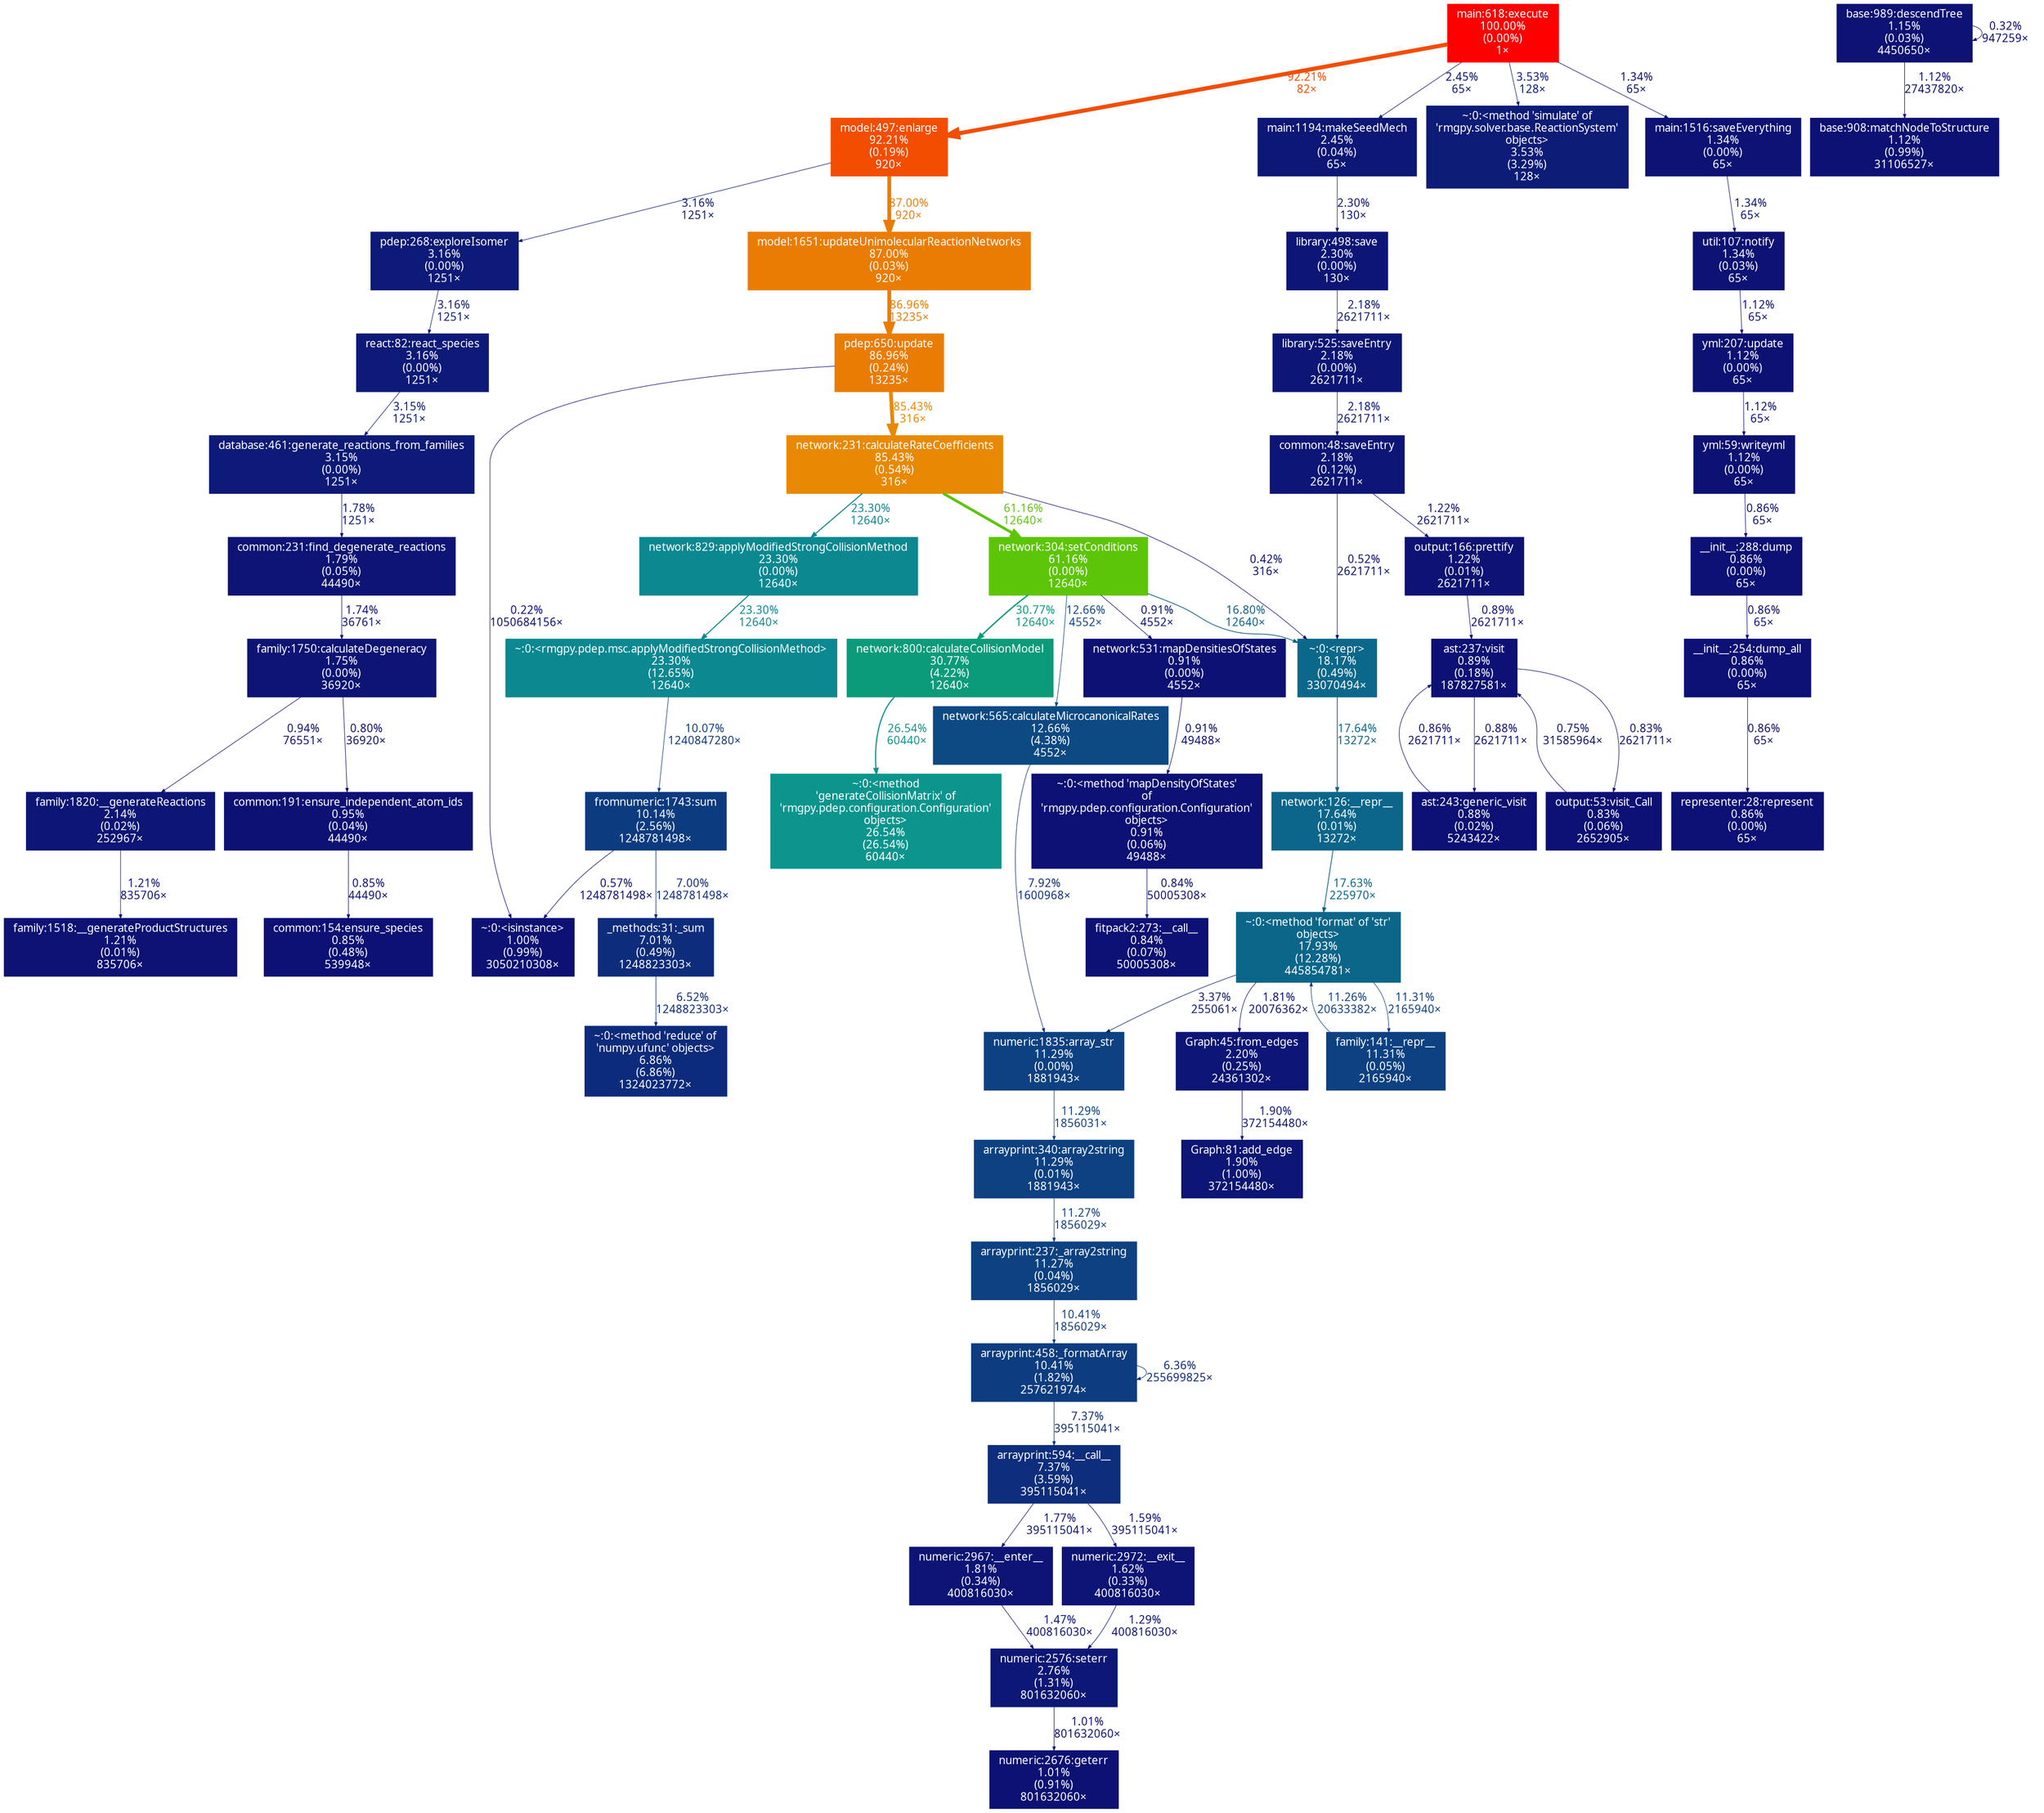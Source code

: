 digraph {
	graph [fontname=ArialMT, nodesep=0.125, ranksep=0.25];
	node [fontcolor=white, fontname=ArialMT, height=0, shape=box, style=filled, width=0];
	edge [fontname=ArialMT];
	37 [color="#eb7c03", fontcolor="#ffffff", fontsize="10.00", label="pdep:650:update\n86.96%\n(0.24%)\n13235×"];
	37 -> 1430 [arrowsize="0.35", color="#0d0e73", fontcolor="#0d0e73", fontsize="10.00", label="0.22%\n1050684156×", labeldistance="0.50", penwidth="0.50"];
	37 -> 2001 [arrowsize="0.92", color="#e98903", fontcolor="#e98903", fontsize="10.00", label="85.43%\n316×", labeldistance="3.42", penwidth="3.42"];
	272 [color="#ff0000", fontcolor="#ffffff", fontsize="10.00", label="main:618:execute\n100.00%\n(0.00%)\n1×"];
	272 -> 970 [arrowsize="0.96", color="#f34d02", fontcolor="#f34d02", fontsize="10.00", label="92.21%\n82×", labeldistance="3.69", penwidth="3.69"];
	272 -> 1292 [arrowsize="0.35", color="#0d1c77", fontcolor="#0d1c77", fontsize="10.00", label="3.53%\n128×", labeldistance="0.50", penwidth="0.50"];
	272 -> 1805 [arrowsize="0.35", color="#0d1274", fontcolor="#0d1274", fontsize="10.00", label="1.34%\n65×", labeldistance="0.50", penwidth="0.50"];
	272 -> 2409 [arrowsize="0.35", color="#0d1776", fontcolor="#0d1776", fontsize="10.00", label="2.45%\n65×", labeldistance="0.50", penwidth="0.50"];
	365 [color="#5dc508", fontcolor="#ffffff", fontsize="10.00", label="network:304:setConditions\n61.16%\n(0.00%)\n12640×"];
	365 -> 806 [arrowsize="0.35", color="#0d1174", fontcolor="#0d1174", fontsize="10.00", label="0.91%\n4552×", labeldistance="0.50", penwidth="0.50"];
	365 -> 1224 [arrowsize="0.36", color="#0d4983", fontcolor="#0d4983", fontsize="10.00", label="12.66%\n4552×", labeldistance="0.51", penwidth="0.51"];
	365 -> 2116 [arrowsize="0.55", color="#0c9b7a", fontcolor="#0c9b7a", fontsize="10.00", label="30.77%\n12640×", labeldistance="1.23", penwidth="1.23"];
	365 -> 2121 [arrowsize="0.41", color="#0c6089", fontcolor="#0c6089", fontsize="10.00", label="16.80%\n12640×", labeldistance="0.67", penwidth="0.67"];
	376 [color="#0d1575", fontcolor="#ffffff", fontsize="10.00", label="Graph:81:add_edge\n1.90%\n(1.00%)\n372154480×"];
	384 [color="#0d3d80", fontcolor="#ffffff", fontsize="10.00", label="arrayprint:458:_formatArray\n10.41%\n(1.82%)\n257621974×"];
	384 -> 384 [arrowsize="0.35", color="#0d297b", fontcolor="#0d297b", fontsize="10.00", label="6.36%\n255699825×", labeldistance="0.50", penwidth="0.50"];
	384 -> 1344 [arrowsize="0.35", color="#0d2e7c", fontcolor="#0d2e7c", fontsize="10.00", label="7.37%\n395115041×", labeldistance="0.50", penwidth="0.50"];
	424 [color="#0d1a77", fontcolor="#ffffff", fontsize="10.00", label="database:461:generate_reactions_from_families\n3.15%\n(0.00%)\n1251×"];
	424 -> 1880 [arrowsize="0.35", color="#0d1475", fontcolor="#0d1475", fontsize="10.00", label="1.78%\n1251×", labeldistance="0.50", penwidth="0.50"];
	656 [color="#0d1274", fontcolor="#ffffff", fontsize="10.00", label="util:107:notify\n1.34%\n(0.03%)\n65×"];
	656 -> 2348 [arrowsize="0.35", color="#0d1174", fontcolor="#0d1174", fontsize="10.00", label="1.12%\n65×", labeldistance="0.50", penwidth="0.50"];
	698 [color="#0d1074", fontcolor="#ffffff", fontsize="10.00", label="fitpack2:273:__call__\n0.84%\n(0.07%)\n50005308×"];
	727 [color="#0d1676", fontcolor="#ffffff", fontsize="10.00", label="common:48:saveEntry\n2.18%\n(0.12%)\n2621711×"];
	727 -> 1041 [arrowsize="0.35", color="#0d1274", fontcolor="#0d1274", fontsize="10.00", label="1.22%\n2621711×", labeldistance="0.50", penwidth="0.50"];
	727 -> 2121 [arrowsize="0.35", color="#0d0f73", fontcolor="#0d0f73", fontsize="10.00", label="0.52%\n2621711×", labeldistance="0.50", penwidth="0.50"];
	758 [color="#0c8891", fontcolor="#ffffff", fontsize="10.00", label="network:829:applyModifiedStrongCollisionMethod\n23.30%\n(0.00%)\n12640×"];
	758 -> 2279 [arrowsize="0.48", color="#0c8891", fontcolor="#0c8891", fontsize="10.00", label="23.30%\n12640×", labeldistance="0.93", penwidth="0.93"];
	767 [color="#0d1074", fontcolor="#ffffff", fontsize="10.00", label="~:0:<method 'mapDensityOfStates'\nof\n'rmgpy.pdep.configuration.Configuration'\nobjects>\n0.91%\n(0.06%)\n49488×"];
	767 -> 698 [arrowsize="0.35", color="#0d1074", fontcolor="#0d1074", fontsize="10.00", label="0.84%\n50005308×", labeldistance="0.50", penwidth="0.50"];
	783 [color="#0d1174", fontcolor="#ffffff", fontsize="10.00", label="common:191:ensure_independent_atom_ids\n0.95%\n(0.04%)\n44490×"];
	783 -> 1657 [arrowsize="0.35", color="#0d1074", fontcolor="#0d1074", fontsize="10.00", label="0.85%\n44490×", labeldistance="0.50", penwidth="0.50"];
	784 [color="#0d1475", fontcolor="#ffffff", fontsize="10.00", label="family:1750:calculateDegeneracy\n1.75%\n(0.00%)\n36920×"];
	784 -> 783 [arrowsize="0.35", color="#0d1074", fontcolor="#0d1074", fontsize="10.00", label="0.80%\n36920×", labeldistance="0.50", penwidth="0.50"];
	784 -> 1670 [arrowsize="0.35", color="#0d1174", fontcolor="#0d1174", fontsize="10.00", label="0.94%\n76551×", labeldistance="0.50", penwidth="0.50"];
	797 [color="#0d1074", fontcolor="#ffffff", fontsize="10.00", label="__init__:254:dump_all\n0.86%\n(0.00%)\n65×"];
	797 -> 3237 [arrowsize="0.35", color="#0d1074", fontcolor="#0d1074", fontsize="10.00", label="0.86%\n65×", labeldistance="0.50", penwidth="0.50"];
	806 [color="#0d1174", fontcolor="#ffffff", fontsize="10.00", label="network:531:mapDensitiesOfStates\n0.91%\n(0.00%)\n4552×"];
	806 -> 767 [arrowsize="0.35", color="#0d1074", fontcolor="#0d1074", fontsize="10.00", label="0.91%\n49488×", labeldistance="0.50", penwidth="0.50"];
	922 [color="#0d1074", fontcolor="#ffffff", fontsize="10.00", label="__init__:288:dump\n0.86%\n(0.00%)\n65×"];
	922 -> 797 [arrowsize="0.35", color="#0d1074", fontcolor="#0d1074", fontsize="10.00", label="0.86%\n65×", labeldistance="0.50", penwidth="0.50"];
	970 [color="#f34d02", fontcolor="#ffffff", fontsize="10.00", label="model:497:enlarge\n92.21%\n(0.19%)\n920×"];
	970 -> 1707 [arrowsize="0.93", color="#eb7c03", fontcolor="#eb7c03", fontsize="10.00", label="87.00%\n920×", labeldistance="3.48", penwidth="3.48"];
	970 -> 2836 [arrowsize="0.35", color="#0d1a77", fontcolor="#0d1a77", fontsize="10.00", label="3.16%\n1251×", labeldistance="0.50", penwidth="0.50"];
	1040 [color="#0d1676", fontcolor="#ffffff", fontsize="10.00", label="library:498:save\n2.30%\n(0.00%)\n130×"];
	1040 -> 4353 [arrowsize="0.35", color="#0d1676", fontcolor="#0d1676", fontsize="10.00", label="2.18%\n2621711×", labeldistance="0.50", penwidth="0.50"];
	1041 [color="#0d1274", fontcolor="#ffffff", fontsize="10.00", label="output:166:prettify\n1.22%\n(0.01%)\n2621711×"];
	1041 -> 2179 [arrowsize="0.35", color="#0d1074", fontcolor="#0d1074", fontsize="10.00", label="0.89%\n2621711×", labeldistance="0.50", penwidth="0.50"];
	1224 [color="#0d4983", fontcolor="#ffffff", fontsize="10.00", label="network:565:calculateMicrocanonicalRates\n12.66%\n(4.38%)\n4552×"];
	1224 -> 3712 [arrowsize="0.35", color="#0d307d", fontcolor="#0d307d", fontsize="10.00", label="7.92%\n1600968×", labeldistance="0.50", penwidth="0.50"];
	1236 [color="#0d1174", fontcolor="#ffffff", fontsize="10.00", label="base:908:matchNodeToStructure\n1.12%\n(0.99%)\n31106527×"];
	1292 [color="#0d1c77", fontcolor="#ffffff", fontsize="10.00", label="~:0:<method 'simulate' of\n'rmgpy.solver.base.ReactionSystem'\nobjects>\n3.53%\n(3.29%)\n128×"];
	1342 [color="#0d1475", fontcolor="#ffffff", fontsize="10.00", label="numeric:2967:__enter__\n1.81%\n(0.34%)\n400816030×"];
	1342 -> 2702 [arrowsize="0.35", color="#0d1375", fontcolor="#0d1375", fontsize="10.00", label="1.47%\n400816030×", labeldistance="0.50", penwidth="0.50"];
	1344 [color="#0d2e7c", fontcolor="#ffffff", fontsize="10.00", label="arrayprint:594:__call__\n7.37%\n(3.59%)\n395115041×"];
	1344 -> 1342 [arrowsize="0.35", color="#0d1475", fontcolor="#0d1475", fontsize="10.00", label="1.77%\n395115041×", labeldistance="0.50", penwidth="0.50"];
	1344 -> 2026 [arrowsize="0.35", color="#0d1375", fontcolor="#0d1375", fontsize="10.00", label="1.59%\n395115041×", labeldistance="0.50", penwidth="0.50"];
	1430 [color="#0d1174", fontcolor="#ffffff", fontsize="10.00", label="~:0:<isinstance>\n1.00%\n(0.99%)\n3050210308×"];
	1435 [color="#0d4181", fontcolor="#ffffff", fontsize="10.00", label="arrayprint:340:array2string\n11.29%\n(0.01%)\n1881943×"];
	1435 -> 2316 [arrowsize="0.35", color="#0d4181", fontcolor="#0d4181", fontsize="10.00", label="11.27%\n1856029×", labeldistance="0.50", penwidth="0.50"];
	1533 [color="#0d3b80", fontcolor="#ffffff", fontsize="10.00", label="fromnumeric:1743:sum\n10.14%\n(2.56%)\n1248781498×"];
	1533 -> 1430 [arrowsize="0.35", color="#0d0f73", fontcolor="#0d0f73", fontsize="10.00", label="0.57%\n1248781498×", labeldistance="0.50", penwidth="0.50"];
	1533 -> 2566 [arrowsize="0.35", color="#0d2c7c", fontcolor="#0d2c7c", fontsize="10.00", label="7.00%\n1248781498×", labeldistance="0.50", penwidth="0.50"];
	1657 [color="#0d1074", fontcolor="#ffffff", fontsize="10.00", label="common:154:ensure_species\n0.85%\n(0.48%)\n539948×"];
	1670 [color="#0d1675", fontcolor="#ffffff", fontsize="10.00", label="family:1820:__generateReactions\n2.14%\n(0.02%)\n252967×"];
	1670 -> 3583 [arrowsize="0.35", color="#0d1274", fontcolor="#0d1274", fontsize="10.00", label="1.21%\n835706×", labeldistance="0.50", penwidth="0.50"];
	1682 [color="#0d1074", fontcolor="#ffffff", fontsize="10.00", label="ast:243:generic_visit\n0.88%\n(0.02%)\n5243422×"];
	1682 -> 2179 [arrowsize="0.35", color="#0d1074", fontcolor="#0d1074", fontsize="10.00", label="0.86%\n2621711×", labeldistance="0.50", penwidth="0.50"];
	1707 [color="#eb7c03", fontcolor="#ffffff", fontsize="10.00", label="model:1651:updateUnimolecularReactionNetworks\n87.00%\n(0.03%)\n920×"];
	1707 -> 37 [arrowsize="0.93", color="#eb7c03", fontcolor="#eb7c03", fontsize="10.00", label="86.96%\n13235×", labeldistance="3.48", penwidth="3.48"];
	1805 [color="#0d1274", fontcolor="#ffffff", fontsize="10.00", label="main:1516:saveEverything\n1.34%\n(0.00%)\n65×"];
	1805 -> 656 [arrowsize="0.35", color="#0d1274", fontcolor="#0d1274", fontsize="10.00", label="1.34%\n65×", labeldistance="0.50", penwidth="0.50"];
	1880 [color="#0d1475", fontcolor="#ffffff", fontsize="10.00", label="common:231:find_degenerate_reactions\n1.79%\n(0.05%)\n44490×"];
	1880 -> 784 [arrowsize="0.35", color="#0d1475", fontcolor="#0d1475", fontsize="10.00", label="1.74%\n36761×", labeldistance="0.50", penwidth="0.50"];
	1960 [color="#0c668a", fontcolor="#ffffff", fontsize="10.00", label="~:0:<method 'format' of 'str'\nobjects>\n17.93%\n(12.28%)\n445854781×"];
	1960 -> 2858 [arrowsize="0.35", color="#0d1475", fontcolor="#0d1475", fontsize="10.00", label="1.81%\n20076362×", labeldistance="0.50", penwidth="0.50"];
	1960 -> 3150 [arrowsize="0.35", color="#0d4181", fontcolor="#0d4181", fontsize="10.00", label="11.31%\n2165940×", labeldistance="0.50", penwidth="0.50"];
	1960 -> 3712 [arrowsize="0.35", color="#0d1b77", fontcolor="#0d1b77", fontsize="10.00", label="3.37%\n255061×", labeldistance="0.50", penwidth="0.50"];
	2001 [color="#e98903", fontcolor="#ffffff", fontsize="10.00", label="network:231:calculateRateCoefficients\n85.43%\n(0.54%)\n316×"];
	2001 -> 365 [arrowsize="0.78", color="#5dc508", fontcolor="#5dc508", fontsize="10.00", label="61.16%\n12640×", labeldistance="2.45", penwidth="2.45"];
	2001 -> 758 [arrowsize="0.48", color="#0c8891", fontcolor="#0c8891", fontsize="10.00", label="23.30%\n12640×", labeldistance="0.93", penwidth="0.93"];
	2001 -> 2121 [arrowsize="0.35", color="#0d0e73", fontcolor="#0d0e73", fontsize="10.00", label="0.42%\n316×", labeldistance="0.50", penwidth="0.50"];
	2019 [color="#0d1a77", fontcolor="#ffffff", fontsize="10.00", label="react:82:react_species\n3.16%\n(0.00%)\n1251×"];
	2019 -> 424 [arrowsize="0.35", color="#0d1a77", fontcolor="#0d1a77", fontsize="10.00", label="3.15%\n1251×", labeldistance="0.50", penwidth="0.50"];
	2026 [color="#0d1475", fontcolor="#ffffff", fontsize="10.00", label="numeric:2972:__exit__\n1.62%\n(0.33%)\n400816030×"];
	2026 -> 2702 [arrowsize="0.35", color="#0d1274", fontcolor="#0d1274", fontsize="10.00", label="1.29%\n400816030×", labeldistance="0.50", penwidth="0.50"];
	2115 [color="#0c958d", fontcolor="#ffffff", fontsize="10.00", label="~:0:<method\n'generateCollisionMatrix' of\n'rmgpy.pdep.configuration.Configuration'\nobjects>\n26.54%\n(26.54%)\n60440×"];
	2116 [color="#0c9b7a", fontcolor="#ffffff", fontsize="10.00", label="network:800:calculateCollisionModel\n30.77%\n(4.22%)\n12640×"];
	2116 -> 2115 [arrowsize="0.52", color="#0c958d", fontcolor="#0c958d", fontsize="10.00", label="26.54%\n60440×", labeldistance="1.06", penwidth="1.06"];
	2121 [color="#0c688a", fontcolor="#ffffff", fontsize="10.00", label="~:0:<repr>\n18.17%\n(0.49%)\n33070494×"];
	2121 -> 4107 [arrowsize="0.42", color="#0c658a", fontcolor="#0c658a", fontsize="10.00", label="17.64%\n13272×", labeldistance="0.71", penwidth="0.71"];
	2179 [color="#0d1074", fontcolor="#ffffff", fontsize="10.00", label="ast:237:visit\n0.89%\n(0.18%)\n187827581×"];
	2179 -> 1682 [arrowsize="0.35", color="#0d1074", fontcolor="#0d1074", fontsize="10.00", label="0.88%\n2621711×", labeldistance="0.50", penwidth="0.50"];
	2179 -> 2396 [arrowsize="0.35", color="#0d1074", fontcolor="#0d1074", fontsize="10.00", label="0.83%\n2621711×", labeldistance="0.50", penwidth="0.50"];
	2279 [color="#0c8891", fontcolor="#ffffff", fontsize="10.00", label="~:0:<rmgpy.pdep.msc.applyModifiedStrongCollisionMethod>\n23.30%\n(12.65%)\n12640×"];
	2279 -> 1533 [arrowsize="0.35", color="#0d3b80", fontcolor="#0d3b80", fontsize="10.00", label="10.07%\n1240847280×", labeldistance="0.50", penwidth="0.50"];
	2316 [color="#0d4181", fontcolor="#ffffff", fontsize="10.00", label="arrayprint:237:_array2string\n11.27%\n(0.04%)\n1856029×"];
	2316 -> 384 [arrowsize="0.35", color="#0d3d80", fontcolor="#0d3d80", fontsize="10.00", label="10.41%\n1856029×", labeldistance="0.50", penwidth="0.50"];
	2348 [color="#0d1174", fontcolor="#ffffff", fontsize="10.00", label="yml:207:update\n1.12%\n(0.00%)\n65×"];
	2348 -> 3862 [arrowsize="0.35", color="#0d1174", fontcolor="#0d1174", fontsize="10.00", label="1.12%\n65×", labeldistance="0.50", penwidth="0.50"];
	2387 [color="#0d1274", fontcolor="#ffffff", fontsize="10.00", label="base:989:descendTree\n1.15%\n(0.03%)\n4450650×"];
	2387 -> 1236 [arrowsize="0.35", color="#0d1174", fontcolor="#0d1174", fontsize="10.00", label="1.12%\n27437820×", labeldistance="0.50", penwidth="0.50"];
	2387 -> 2387 [arrowsize="0.35", color="#0d0e73", fontcolor="#0d0e73", fontsize="10.00", label="0.32%\n947259×", labeldistance="0.50", penwidth="0.50"];
	2396 [color="#0d1074", fontcolor="#ffffff", fontsize="10.00", label="output:53:visit_Call\n0.83%\n(0.06%)\n2652905×"];
	2396 -> 2179 [arrowsize="0.35", color="#0d1074", fontcolor="#0d1074", fontsize="10.00", label="0.75%\n31585964×", labeldistance="0.50", penwidth="0.50"];
	2409 [color="#0d1776", fontcolor="#ffffff", fontsize="10.00", label="main:1194:makeSeedMech\n2.45%\n(0.04%)\n65×"];
	2409 -> 1040 [arrowsize="0.35", color="#0d1676", fontcolor="#0d1676", fontsize="10.00", label="2.30%\n130×", labeldistance="0.50", penwidth="0.50"];
	2566 [color="#0d2c7c", fontcolor="#ffffff", fontsize="10.00", label="_methods:31:_sum\n7.01%\n(0.49%)\n1248823303×"];
	2566 -> 3896 [arrowsize="0.35", color="#0d2a7b", fontcolor="#0d2a7b", fontsize="10.00", label="6.52%\n1248823303×", labeldistance="0.50", penwidth="0.50"];
	2702 [color="#0d1876", fontcolor="#ffffff", fontsize="10.00", label="numeric:2576:seterr\n2.76%\n(1.31%)\n801632060×"];
	2702 -> 2703 [arrowsize="0.35", color="#0d1174", fontcolor="#0d1174", fontsize="10.00", label="1.01%\n801632060×", labeldistance="0.50", penwidth="0.50"];
	2703 [color="#0d1174", fontcolor="#ffffff", fontsize="10.00", label="numeric:2676:geterr\n1.01%\n(0.91%)\n801632060×"];
	2836 [color="#0d1a77", fontcolor="#ffffff", fontsize="10.00", label="pdep:268:exploreIsomer\n3.16%\n(0.00%)\n1251×"];
	2836 -> 2019 [arrowsize="0.35", color="#0d1a77", fontcolor="#0d1a77", fontsize="10.00", label="3.16%\n1251×", labeldistance="0.50", penwidth="0.50"];
	2858 [color="#0d1676", fontcolor="#ffffff", fontsize="10.00", label="Graph:45:from_edges\n2.20%\n(0.25%)\n24361302×"];
	2858 -> 376 [arrowsize="0.35", color="#0d1575", fontcolor="#0d1575", fontsize="10.00", label="1.90%\n372154480×", labeldistance="0.50", penwidth="0.50"];
	3150 [color="#0d4181", fontcolor="#ffffff", fontsize="10.00", label="family:141:__repr__\n11.31%\n(0.05%)\n2165940×"];
	3150 -> 1960 [arrowsize="0.35", color="#0d4181", fontcolor="#0d4181", fontsize="10.00", label="11.26%\n20633382×", labeldistance="0.50", penwidth="0.50"];
	3237 [color="#0d1074", fontcolor="#ffffff", fontsize="10.00", label="representer:28:represent\n0.86%\n(0.00%)\n65×"];
	3583 [color="#0d1274", fontcolor="#ffffff", fontsize="10.00", label="family:1518:__generateProductStructures\n1.21%\n(0.01%)\n835706×"];
	3712 [color="#0d4181", fontcolor="#ffffff", fontsize="10.00", label="numeric:1835:array_str\n11.29%\n(0.00%)\n1881943×"];
	3712 -> 1435 [arrowsize="0.35", color="#0d4181", fontcolor="#0d4181", fontsize="10.00", label="11.29%\n1856031×", labeldistance="0.50", penwidth="0.50"];
	3862 [color="#0d1174", fontcolor="#ffffff", fontsize="10.00", label="yml:59:writeyml\n1.12%\n(0.00%)\n65×"];
	3862 -> 922 [arrowsize="0.35", color="#0d1074", fontcolor="#0d1074", fontsize="10.00", label="0.86%\n65×", labeldistance="0.50", penwidth="0.50"];
	3896 [color="#0d2b7c", fontcolor="#ffffff", fontsize="10.00", label="~:0:<method 'reduce' of\n'numpy.ufunc' objects>\n6.86%\n(6.86%)\n1324023772×"];
	4107 [color="#0c658a", fontcolor="#ffffff", fontsize="10.00", label="network:126:__repr__\n17.64%\n(0.01%)\n13272×"];
	4107 -> 1960 [arrowsize="0.42", color="#0c658a", fontcolor="#0c658a", fontsize="10.00", label="17.63%\n225970×", labeldistance="0.71", penwidth="0.71"];
	4353 [color="#0d1676", fontcolor="#ffffff", fontsize="10.00", label="library:525:saveEntry\n2.18%\n(0.00%)\n2621711×"];
	4353 -> 727 [arrowsize="0.35", color="#0d1676", fontcolor="#0d1676", fontsize="10.00", label="2.18%\n2621711×", labeldistance="0.50", penwidth="0.50"];
}
